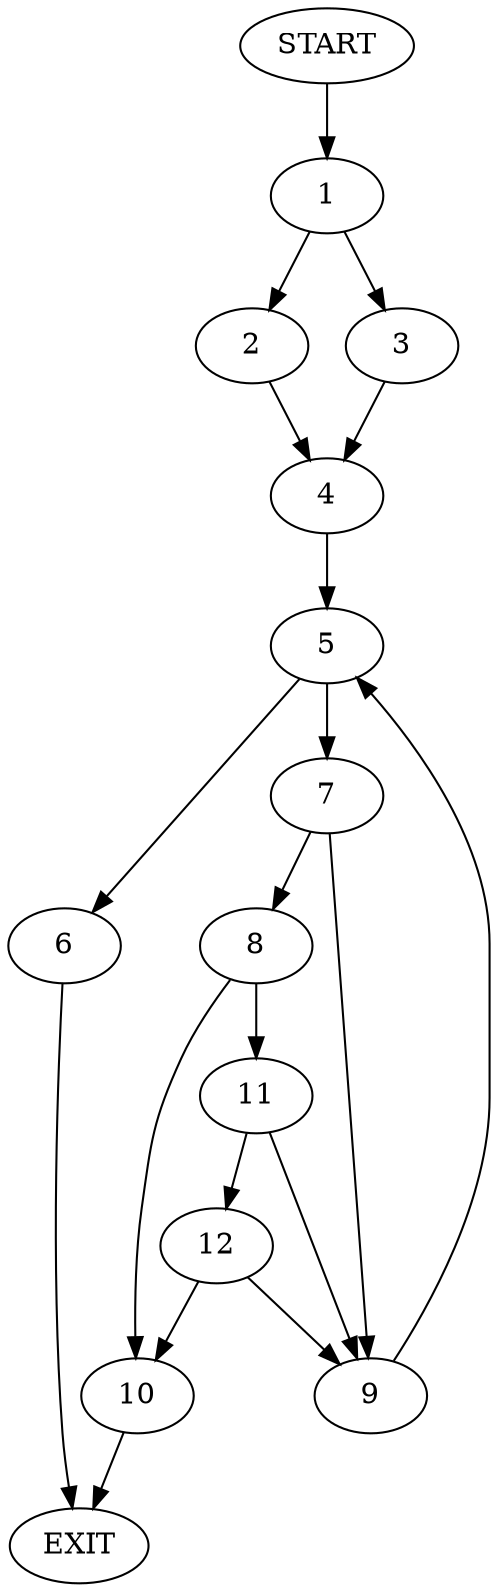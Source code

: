 digraph {
0 [label="START"]
13 [label="EXIT"]
0 -> 1
1 -> 2
1 -> 3
2 -> 4
3 -> 4
4 -> 5
5 -> 6
5 -> 7
7 -> 8
7 -> 9
6 -> 13
9 -> 5
8 -> 10
8 -> 11
11 -> 9
11 -> 12
10 -> 13
12 -> 10
12 -> 9
}
